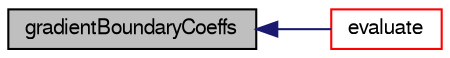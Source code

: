 digraph "gradientBoundaryCoeffs"
{
  bgcolor="transparent";
  edge [fontname="FreeSans",fontsize="10",labelfontname="FreeSans",labelfontsize="10"];
  node [fontname="FreeSans",fontsize="10",shape=record];
  rankdir="LR";
  Node128 [label="gradientBoundaryCoeffs",height=0.2,width=0.4,color="black", fillcolor="grey75", style="filled", fontcolor="black"];
  Node128 -> Node129 [dir="back",color="midnightblue",fontsize="10",style="solid",fontname="FreeSans"];
  Node129 [label="evaluate",height=0.2,width=0.4,color="red",URL="$a21994.html#ae591186d8bf9e7c4db700390ac9dfff7",tooltip="Evaluate the patch field, sets Updated to false. "];
}
